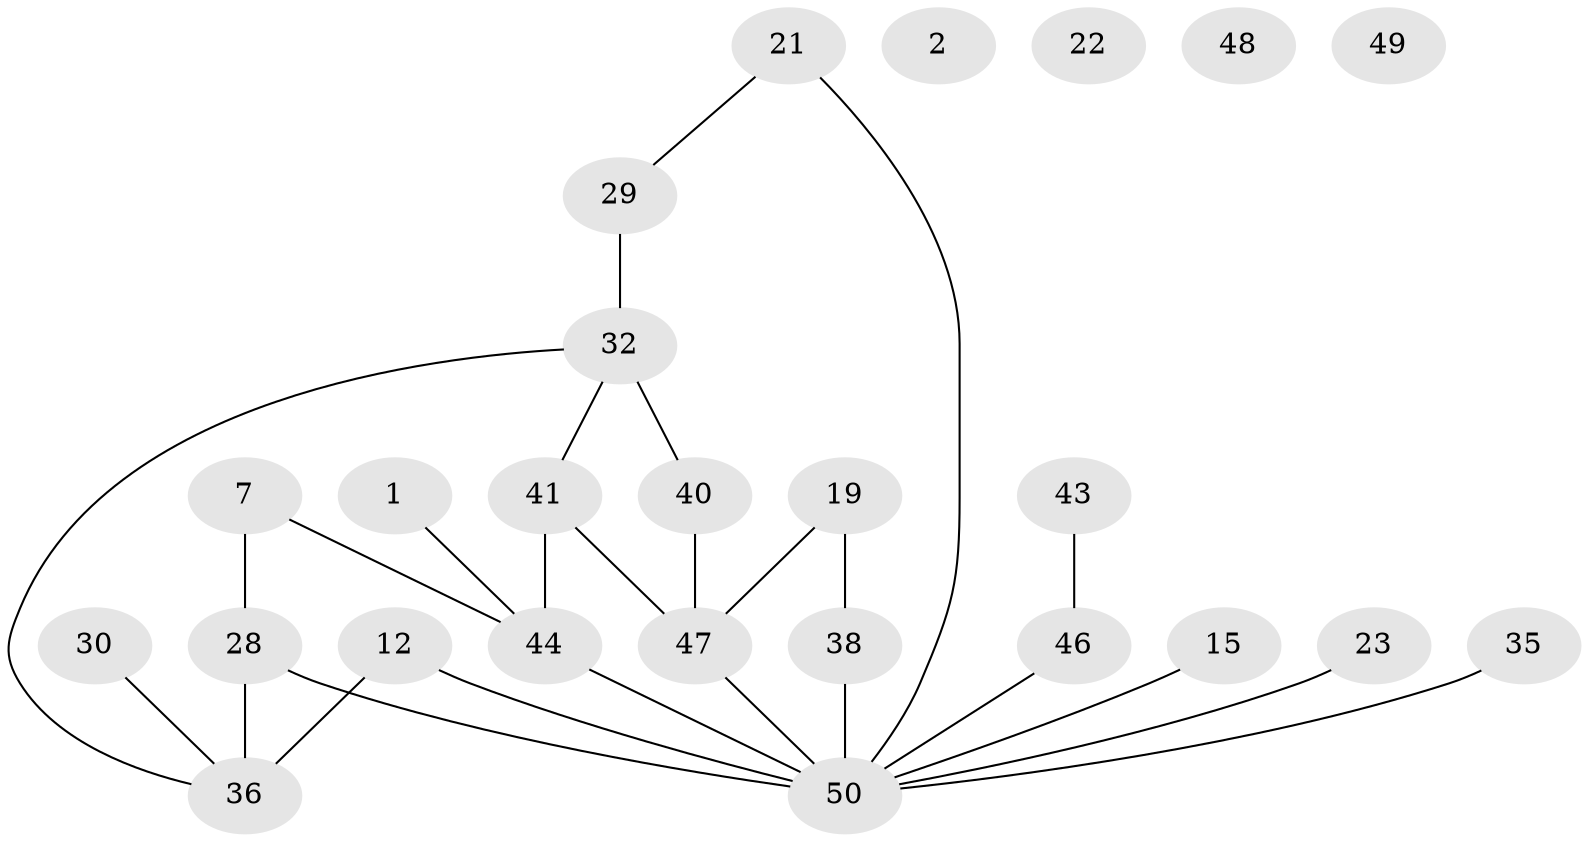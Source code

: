 // original degree distribution, {1: 0.2, 0: 0.08, 8: 0.02, 3: 0.2, 2: 0.34, 5: 0.08, 6: 0.02, 4: 0.06}
// Generated by graph-tools (version 1.1) at 2025/40/03/09/25 04:40:43]
// undirected, 25 vertices, 27 edges
graph export_dot {
graph [start="1"]
  node [color=gray90,style=filled];
  1;
  2;
  7;
  12;
  15;
  19;
  21;
  22;
  23;
  28;
  29 [super="+20"];
  30;
  32;
  35;
  36 [super="+27"];
  38 [super="+5+13"];
  40;
  41 [super="+34"];
  43;
  44;
  46 [super="+42"];
  47 [super="+9+10+11"];
  48;
  49;
  50 [super="+26+31+37+45"];
  1 -- 44;
  7 -- 28;
  7 -- 44;
  12 -- 36 [weight=2];
  12 -- 50;
  15 -- 50;
  19 -- 38;
  19 -- 47;
  21 -- 29;
  21 -- 50;
  23 -- 50;
  28 -- 36 [weight=2];
  28 -- 50;
  29 -- 32 [weight=2];
  30 -- 36;
  32 -- 40;
  32 -- 41;
  32 -- 36;
  35 -- 50;
  38 -- 50 [weight=4];
  40 -- 47;
  41 -- 44;
  41 -- 47;
  43 -- 46;
  44 -- 50;
  46 -- 50 [weight=2];
  47 -- 50 [weight=2];
}
